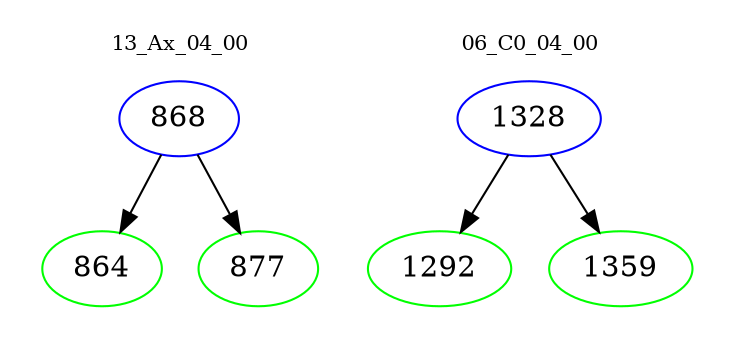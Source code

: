 digraph{
subgraph cluster_0 {
color = white
label = "13_Ax_04_00";
fontsize=10;
T0_868 [label="868", color="blue"]
T0_868 -> T0_864 [color="black"]
T0_864 [label="864", color="green"]
T0_868 -> T0_877 [color="black"]
T0_877 [label="877", color="green"]
}
subgraph cluster_1 {
color = white
label = "06_C0_04_00";
fontsize=10;
T1_1328 [label="1328", color="blue"]
T1_1328 -> T1_1292 [color="black"]
T1_1292 [label="1292", color="green"]
T1_1328 -> T1_1359 [color="black"]
T1_1359 [label="1359", color="green"]
}
}
